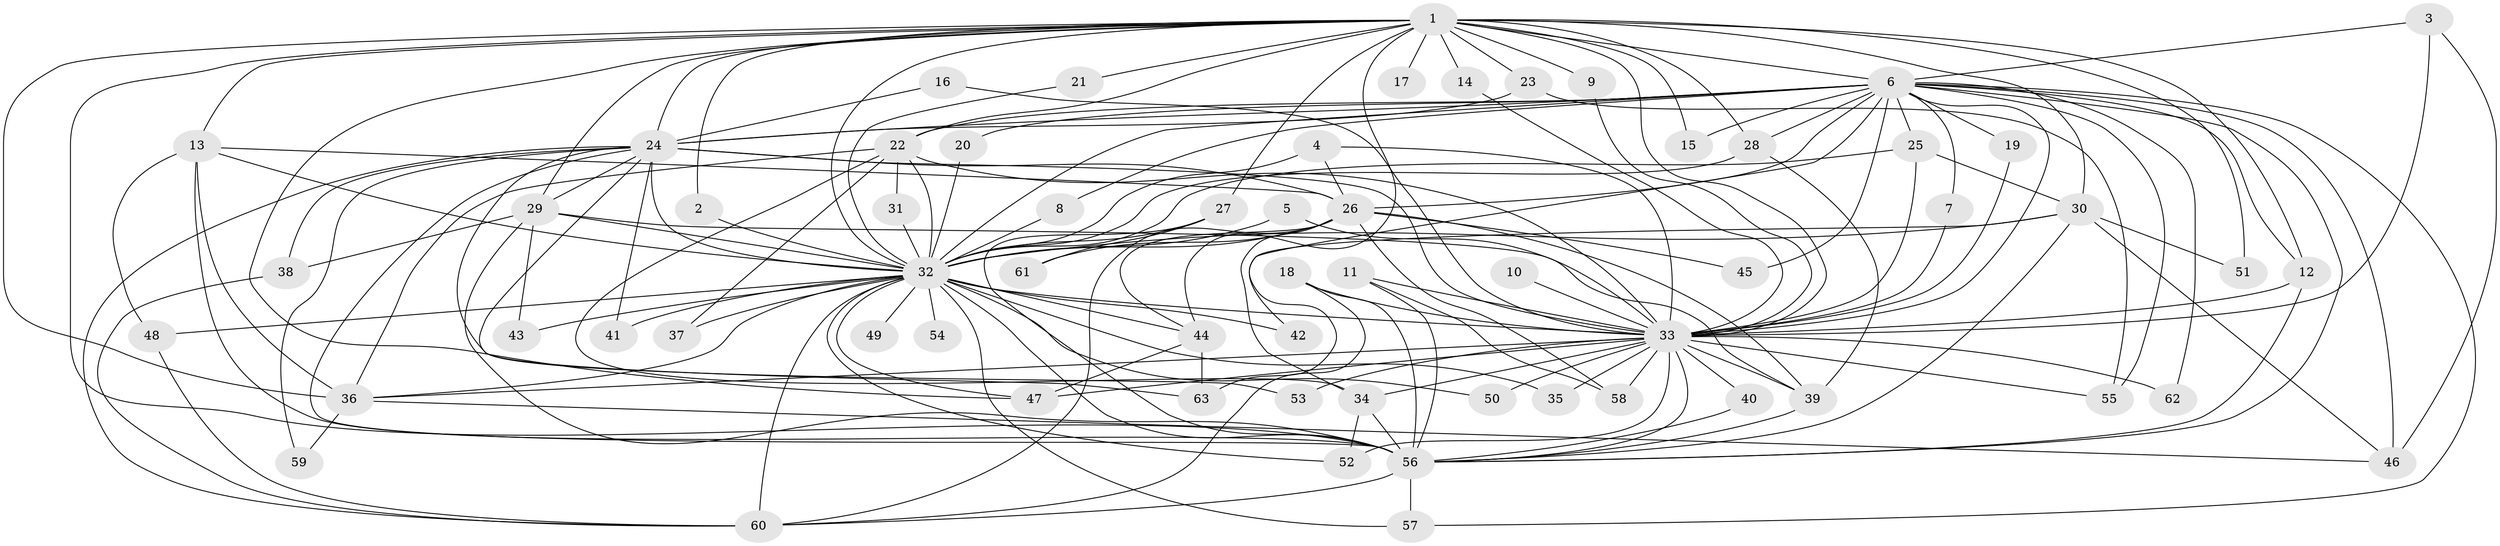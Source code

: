 // original degree distribution, {21: 0.015873015873015872, 20: 0.007936507936507936, 19: 0.007936507936507936, 27: 0.007936507936507936, 28: 0.007936507936507936, 22: 0.007936507936507936, 30: 0.007936507936507936, 15: 0.007936507936507936, 18: 0.007936507936507936, 5: 0.03968253968253968, 2: 0.5, 3: 0.20634920634920634, 7: 0.015873015873015872, 4: 0.1349206349206349, 6: 0.015873015873015872, 10: 0.007936507936507936}
// Generated by graph-tools (version 1.1) at 2025/49/03/09/25 03:49:44]
// undirected, 63 vertices, 163 edges
graph export_dot {
graph [start="1"]
  node [color=gray90,style=filled];
  1;
  2;
  3;
  4;
  5;
  6;
  7;
  8;
  9;
  10;
  11;
  12;
  13;
  14;
  15;
  16;
  17;
  18;
  19;
  20;
  21;
  22;
  23;
  24;
  25;
  26;
  27;
  28;
  29;
  30;
  31;
  32;
  33;
  34;
  35;
  36;
  37;
  38;
  39;
  40;
  41;
  42;
  43;
  44;
  45;
  46;
  47;
  48;
  49;
  50;
  51;
  52;
  53;
  54;
  55;
  56;
  57;
  58;
  59;
  60;
  61;
  62;
  63;
  1 -- 2 [weight=1.0];
  1 -- 6 [weight=2.0];
  1 -- 9 [weight=1.0];
  1 -- 12 [weight=1.0];
  1 -- 13 [weight=1.0];
  1 -- 14 [weight=1.0];
  1 -- 15 [weight=1.0];
  1 -- 17 [weight=2.0];
  1 -- 21 [weight=1.0];
  1 -- 22 [weight=1.0];
  1 -- 23 [weight=2.0];
  1 -- 24 [weight=2.0];
  1 -- 27 [weight=1.0];
  1 -- 28 [weight=1.0];
  1 -- 29 [weight=1.0];
  1 -- 30 [weight=2.0];
  1 -- 32 [weight=4.0];
  1 -- 33 [weight=7.0];
  1 -- 36 [weight=1.0];
  1 -- 44 [weight=1.0];
  1 -- 47 [weight=1.0];
  1 -- 51 [weight=1.0];
  1 -- 56 [weight=2.0];
  2 -- 32 [weight=1.0];
  3 -- 6 [weight=1.0];
  3 -- 33 [weight=1.0];
  3 -- 46 [weight=1.0];
  4 -- 26 [weight=1.0];
  4 -- 32 [weight=1.0];
  4 -- 33 [weight=2.0];
  5 -- 32 [weight=1.0];
  5 -- 33 [weight=1.0];
  6 -- 7 [weight=1.0];
  6 -- 8 [weight=1.0];
  6 -- 12 [weight=1.0];
  6 -- 15 [weight=1.0];
  6 -- 19 [weight=1.0];
  6 -- 20 [weight=1.0];
  6 -- 22 [weight=1.0];
  6 -- 24 [weight=1.0];
  6 -- 25 [weight=1.0];
  6 -- 26 [weight=1.0];
  6 -- 28 [weight=2.0];
  6 -- 32 [weight=2.0];
  6 -- 33 [weight=4.0];
  6 -- 45 [weight=1.0];
  6 -- 46 [weight=1.0];
  6 -- 55 [weight=1.0];
  6 -- 56 [weight=1.0];
  6 -- 57 [weight=1.0];
  6 -- 62 [weight=1.0];
  6 -- 63 [weight=1.0];
  7 -- 33 [weight=1.0];
  8 -- 32 [weight=1.0];
  9 -- 33 [weight=1.0];
  10 -- 33 [weight=2.0];
  11 -- 33 [weight=1.0];
  11 -- 56 [weight=1.0];
  11 -- 58 [weight=1.0];
  12 -- 33 [weight=1.0];
  12 -- 56 [weight=1.0];
  13 -- 26 [weight=1.0];
  13 -- 32 [weight=1.0];
  13 -- 36 [weight=1.0];
  13 -- 48 [weight=1.0];
  13 -- 56 [weight=1.0];
  14 -- 33 [weight=1.0];
  16 -- 24 [weight=1.0];
  16 -- 33 [weight=1.0];
  18 -- 33 [weight=1.0];
  18 -- 56 [weight=1.0];
  18 -- 60 [weight=1.0];
  19 -- 33 [weight=1.0];
  20 -- 32 [weight=1.0];
  21 -- 32 [weight=1.0];
  22 -- 31 [weight=1.0];
  22 -- 32 [weight=1.0];
  22 -- 33 [weight=1.0];
  22 -- 34 [weight=1.0];
  22 -- 36 [weight=1.0];
  22 -- 37 [weight=1.0];
  23 -- 24 [weight=1.0];
  23 -- 55 [weight=1.0];
  24 -- 26 [weight=1.0];
  24 -- 29 [weight=1.0];
  24 -- 32 [weight=2.0];
  24 -- 33 [weight=4.0];
  24 -- 38 [weight=1.0];
  24 -- 41 [weight=1.0];
  24 -- 53 [weight=1.0];
  24 -- 56 [weight=1.0];
  24 -- 59 [weight=1.0];
  24 -- 60 [weight=1.0];
  24 -- 63 [weight=1.0];
  25 -- 30 [weight=1.0];
  25 -- 32 [weight=1.0];
  25 -- 33 [weight=1.0];
  26 -- 32 [weight=1.0];
  26 -- 34 [weight=1.0];
  26 -- 39 [weight=1.0];
  26 -- 44 [weight=1.0];
  26 -- 45 [weight=1.0];
  26 -- 58 [weight=1.0];
  26 -- 60 [weight=1.0];
  26 -- 61 [weight=1.0];
  27 -- 32 [weight=2.0];
  27 -- 56 [weight=1.0];
  27 -- 61 [weight=1.0];
  28 -- 32 [weight=1.0];
  28 -- 39 [weight=1.0];
  29 -- 32 [weight=1.0];
  29 -- 38 [weight=1.0];
  29 -- 39 [weight=1.0];
  29 -- 43 [weight=1.0];
  29 -- 56 [weight=1.0];
  30 -- 32 [weight=2.0];
  30 -- 42 [weight=1.0];
  30 -- 46 [weight=1.0];
  30 -- 51 [weight=1.0];
  30 -- 56 [weight=1.0];
  31 -- 32 [weight=1.0];
  32 -- 33 [weight=6.0];
  32 -- 35 [weight=1.0];
  32 -- 36 [weight=1.0];
  32 -- 37 [weight=1.0];
  32 -- 41 [weight=1.0];
  32 -- 42 [weight=1.0];
  32 -- 43 [weight=1.0];
  32 -- 44 [weight=1.0];
  32 -- 47 [weight=1.0];
  32 -- 48 [weight=1.0];
  32 -- 49 [weight=2.0];
  32 -- 50 [weight=2.0];
  32 -- 52 [weight=1.0];
  32 -- 54 [weight=3.0];
  32 -- 56 [weight=2.0];
  32 -- 57 [weight=1.0];
  32 -- 60 [weight=1.0];
  33 -- 34 [weight=1.0];
  33 -- 35 [weight=1.0];
  33 -- 36 [weight=1.0];
  33 -- 39 [weight=1.0];
  33 -- 40 [weight=1.0];
  33 -- 47 [weight=1.0];
  33 -- 50 [weight=1.0];
  33 -- 52 [weight=2.0];
  33 -- 53 [weight=1.0];
  33 -- 55 [weight=2.0];
  33 -- 56 [weight=3.0];
  33 -- 58 [weight=1.0];
  33 -- 62 [weight=2.0];
  34 -- 52 [weight=1.0];
  34 -- 56 [weight=2.0];
  36 -- 46 [weight=1.0];
  36 -- 59 [weight=1.0];
  38 -- 60 [weight=1.0];
  39 -- 56 [weight=1.0];
  40 -- 56 [weight=1.0];
  44 -- 47 [weight=1.0];
  44 -- 63 [weight=2.0];
  48 -- 60 [weight=1.0];
  56 -- 57 [weight=1.0];
  56 -- 60 [weight=1.0];
}
